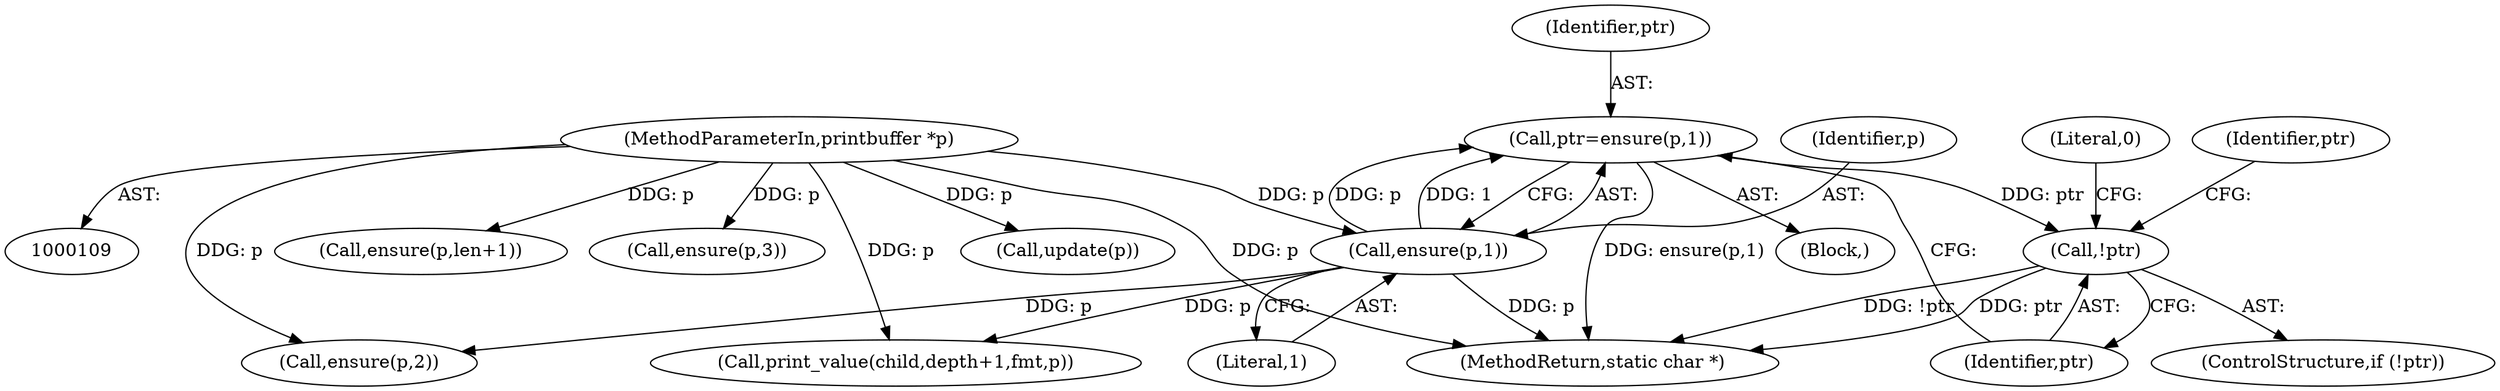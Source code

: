 digraph "0_iperf_91f2fa59e8ed80dfbf400add0164ee0e508e412a_40@pointer" {
"1000191" [label="(Call,ptr=ensure(p,1))"];
"1000193" [label="(Call,ensure(p,1))"];
"1000113" [label="(MethodParameterIn,printbuffer *p)"];
"1000197" [label="(Call,!ptr)"];
"1000284" [label="(Call,ensure(p,2))"];
"1000198" [label="(Identifier,ptr)"];
"1000231" [label="(Call,update(p))"];
"1000220" [label="(Call,print_value(child,depth+1,fmt,p))"];
"1000203" [label="(Identifier,ptr)"];
"1000194" [label="(Identifier,p)"];
"1000195" [label="(Literal,1)"];
"1000113" [label="(MethodParameterIn,printbuffer *p)"];
"1000246" [label="(Call,ensure(p,len+1))"];
"1000191" [label="(Call,ptr=ensure(p,1))"];
"1000185" [label="(Block,)"];
"1000166" [label="(Call,ensure(p,3))"];
"1000193" [label="(Call,ensure(p,1))"];
"1000192" [label="(Identifier,ptr)"];
"1000497" [label="(MethodReturn,static char *)"];
"1000200" [label="(Literal,0)"];
"1000197" [label="(Call,!ptr)"];
"1000196" [label="(ControlStructure,if (!ptr))"];
"1000191" -> "1000185"  [label="AST: "];
"1000191" -> "1000193"  [label="CFG: "];
"1000192" -> "1000191"  [label="AST: "];
"1000193" -> "1000191"  [label="AST: "];
"1000198" -> "1000191"  [label="CFG: "];
"1000191" -> "1000497"  [label="DDG: ensure(p,1)"];
"1000193" -> "1000191"  [label="DDG: p"];
"1000193" -> "1000191"  [label="DDG: 1"];
"1000191" -> "1000197"  [label="DDG: ptr"];
"1000193" -> "1000195"  [label="CFG: "];
"1000194" -> "1000193"  [label="AST: "];
"1000195" -> "1000193"  [label="AST: "];
"1000193" -> "1000497"  [label="DDG: p"];
"1000113" -> "1000193"  [label="DDG: p"];
"1000193" -> "1000220"  [label="DDG: p"];
"1000193" -> "1000284"  [label="DDG: p"];
"1000113" -> "1000109"  [label="AST: "];
"1000113" -> "1000497"  [label="DDG: p"];
"1000113" -> "1000166"  [label="DDG: p"];
"1000113" -> "1000220"  [label="DDG: p"];
"1000113" -> "1000231"  [label="DDG: p"];
"1000113" -> "1000246"  [label="DDG: p"];
"1000113" -> "1000284"  [label="DDG: p"];
"1000197" -> "1000196"  [label="AST: "];
"1000197" -> "1000198"  [label="CFG: "];
"1000198" -> "1000197"  [label="AST: "];
"1000200" -> "1000197"  [label="CFG: "];
"1000203" -> "1000197"  [label="CFG: "];
"1000197" -> "1000497"  [label="DDG: !ptr"];
"1000197" -> "1000497"  [label="DDG: ptr"];
}
